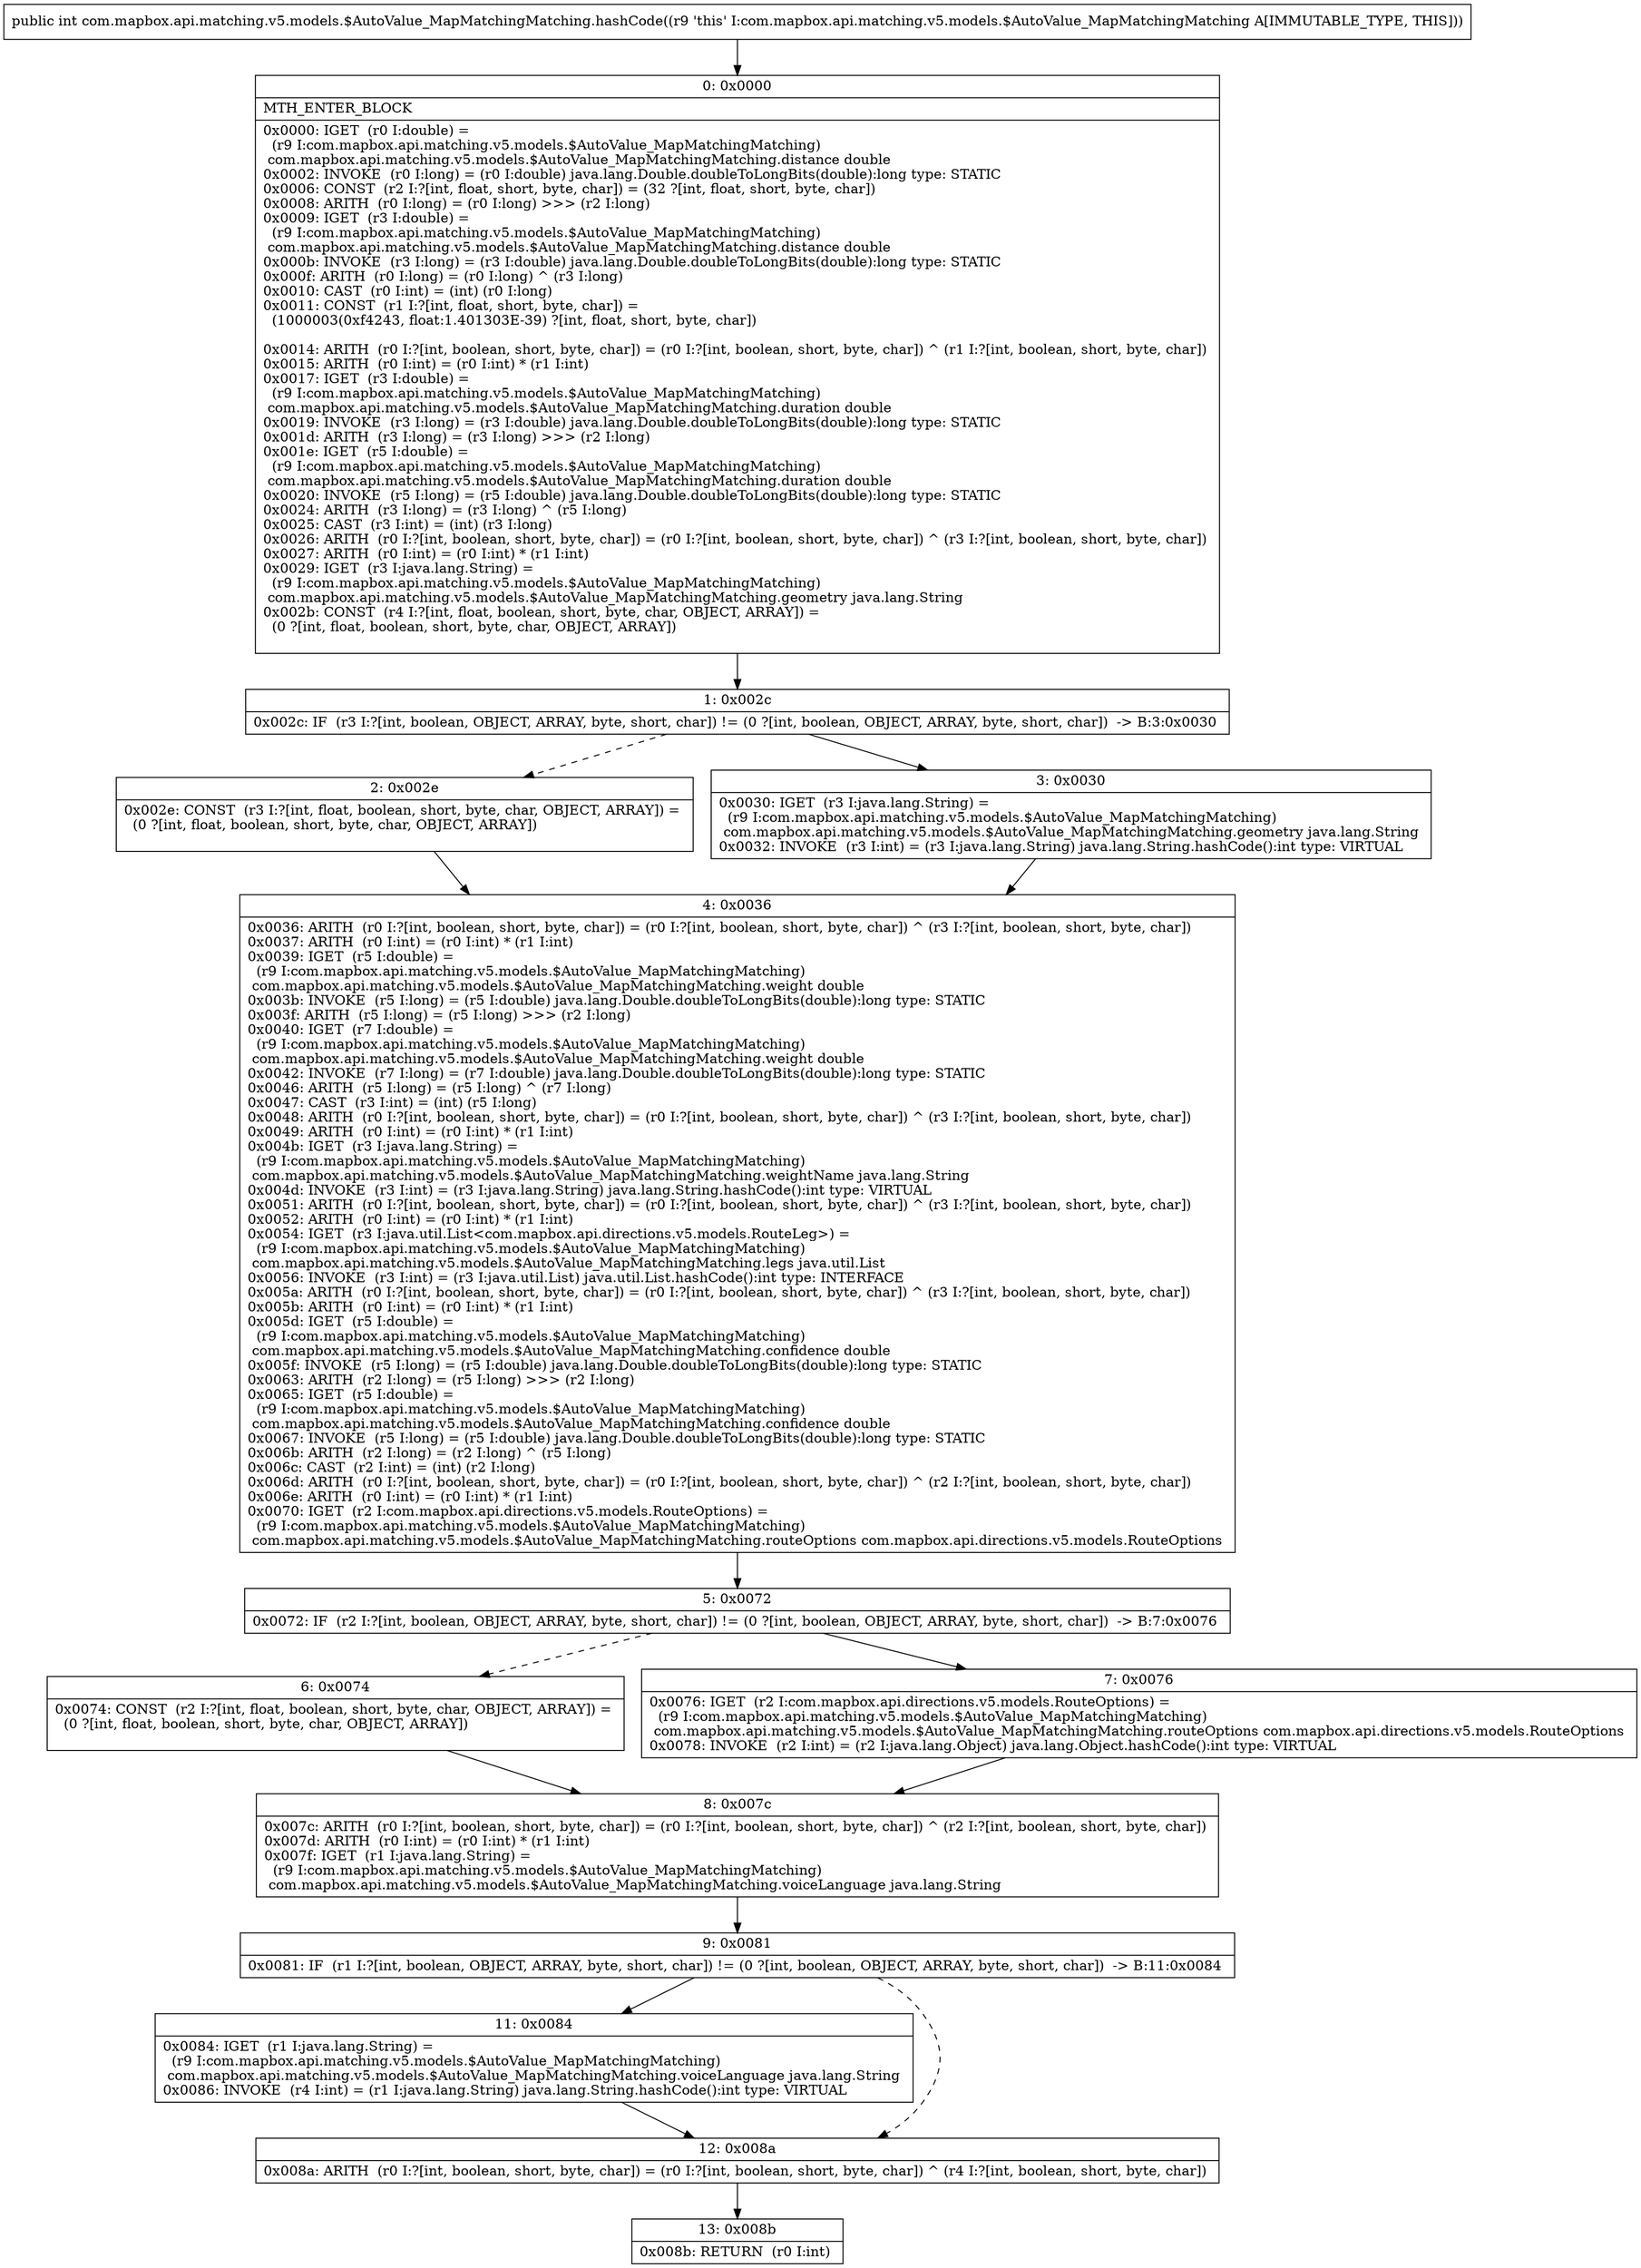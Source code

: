 digraph "CFG forcom.mapbox.api.matching.v5.models.$AutoValue_MapMatchingMatching.hashCode()I" {
Node_0 [shape=record,label="{0\:\ 0x0000|MTH_ENTER_BLOCK\l|0x0000: IGET  (r0 I:double) = \l  (r9 I:com.mapbox.api.matching.v5.models.$AutoValue_MapMatchingMatching)\l com.mapbox.api.matching.v5.models.$AutoValue_MapMatchingMatching.distance double \l0x0002: INVOKE  (r0 I:long) = (r0 I:double) java.lang.Double.doubleToLongBits(double):long type: STATIC \l0x0006: CONST  (r2 I:?[int, float, short, byte, char]) = (32 ?[int, float, short, byte, char]) \l0x0008: ARITH  (r0 I:long) = (r0 I:long) \>\>\> (r2 I:long) \l0x0009: IGET  (r3 I:double) = \l  (r9 I:com.mapbox.api.matching.v5.models.$AutoValue_MapMatchingMatching)\l com.mapbox.api.matching.v5.models.$AutoValue_MapMatchingMatching.distance double \l0x000b: INVOKE  (r3 I:long) = (r3 I:double) java.lang.Double.doubleToLongBits(double):long type: STATIC \l0x000f: ARITH  (r0 I:long) = (r0 I:long) ^ (r3 I:long) \l0x0010: CAST  (r0 I:int) = (int) (r0 I:long) \l0x0011: CONST  (r1 I:?[int, float, short, byte, char]) = \l  (1000003(0xf4243, float:1.401303E\-39) ?[int, float, short, byte, char])\l \l0x0014: ARITH  (r0 I:?[int, boolean, short, byte, char]) = (r0 I:?[int, boolean, short, byte, char]) ^ (r1 I:?[int, boolean, short, byte, char]) \l0x0015: ARITH  (r0 I:int) = (r0 I:int) * (r1 I:int) \l0x0017: IGET  (r3 I:double) = \l  (r9 I:com.mapbox.api.matching.v5.models.$AutoValue_MapMatchingMatching)\l com.mapbox.api.matching.v5.models.$AutoValue_MapMatchingMatching.duration double \l0x0019: INVOKE  (r3 I:long) = (r3 I:double) java.lang.Double.doubleToLongBits(double):long type: STATIC \l0x001d: ARITH  (r3 I:long) = (r3 I:long) \>\>\> (r2 I:long) \l0x001e: IGET  (r5 I:double) = \l  (r9 I:com.mapbox.api.matching.v5.models.$AutoValue_MapMatchingMatching)\l com.mapbox.api.matching.v5.models.$AutoValue_MapMatchingMatching.duration double \l0x0020: INVOKE  (r5 I:long) = (r5 I:double) java.lang.Double.doubleToLongBits(double):long type: STATIC \l0x0024: ARITH  (r3 I:long) = (r3 I:long) ^ (r5 I:long) \l0x0025: CAST  (r3 I:int) = (int) (r3 I:long) \l0x0026: ARITH  (r0 I:?[int, boolean, short, byte, char]) = (r0 I:?[int, boolean, short, byte, char]) ^ (r3 I:?[int, boolean, short, byte, char]) \l0x0027: ARITH  (r0 I:int) = (r0 I:int) * (r1 I:int) \l0x0029: IGET  (r3 I:java.lang.String) = \l  (r9 I:com.mapbox.api.matching.v5.models.$AutoValue_MapMatchingMatching)\l com.mapbox.api.matching.v5.models.$AutoValue_MapMatchingMatching.geometry java.lang.String \l0x002b: CONST  (r4 I:?[int, float, boolean, short, byte, char, OBJECT, ARRAY]) = \l  (0 ?[int, float, boolean, short, byte, char, OBJECT, ARRAY])\l \l}"];
Node_1 [shape=record,label="{1\:\ 0x002c|0x002c: IF  (r3 I:?[int, boolean, OBJECT, ARRAY, byte, short, char]) != (0 ?[int, boolean, OBJECT, ARRAY, byte, short, char])  \-\> B:3:0x0030 \l}"];
Node_2 [shape=record,label="{2\:\ 0x002e|0x002e: CONST  (r3 I:?[int, float, boolean, short, byte, char, OBJECT, ARRAY]) = \l  (0 ?[int, float, boolean, short, byte, char, OBJECT, ARRAY])\l \l}"];
Node_3 [shape=record,label="{3\:\ 0x0030|0x0030: IGET  (r3 I:java.lang.String) = \l  (r9 I:com.mapbox.api.matching.v5.models.$AutoValue_MapMatchingMatching)\l com.mapbox.api.matching.v5.models.$AutoValue_MapMatchingMatching.geometry java.lang.String \l0x0032: INVOKE  (r3 I:int) = (r3 I:java.lang.String) java.lang.String.hashCode():int type: VIRTUAL \l}"];
Node_4 [shape=record,label="{4\:\ 0x0036|0x0036: ARITH  (r0 I:?[int, boolean, short, byte, char]) = (r0 I:?[int, boolean, short, byte, char]) ^ (r3 I:?[int, boolean, short, byte, char]) \l0x0037: ARITH  (r0 I:int) = (r0 I:int) * (r1 I:int) \l0x0039: IGET  (r5 I:double) = \l  (r9 I:com.mapbox.api.matching.v5.models.$AutoValue_MapMatchingMatching)\l com.mapbox.api.matching.v5.models.$AutoValue_MapMatchingMatching.weight double \l0x003b: INVOKE  (r5 I:long) = (r5 I:double) java.lang.Double.doubleToLongBits(double):long type: STATIC \l0x003f: ARITH  (r5 I:long) = (r5 I:long) \>\>\> (r2 I:long) \l0x0040: IGET  (r7 I:double) = \l  (r9 I:com.mapbox.api.matching.v5.models.$AutoValue_MapMatchingMatching)\l com.mapbox.api.matching.v5.models.$AutoValue_MapMatchingMatching.weight double \l0x0042: INVOKE  (r7 I:long) = (r7 I:double) java.lang.Double.doubleToLongBits(double):long type: STATIC \l0x0046: ARITH  (r5 I:long) = (r5 I:long) ^ (r7 I:long) \l0x0047: CAST  (r3 I:int) = (int) (r5 I:long) \l0x0048: ARITH  (r0 I:?[int, boolean, short, byte, char]) = (r0 I:?[int, boolean, short, byte, char]) ^ (r3 I:?[int, boolean, short, byte, char]) \l0x0049: ARITH  (r0 I:int) = (r0 I:int) * (r1 I:int) \l0x004b: IGET  (r3 I:java.lang.String) = \l  (r9 I:com.mapbox.api.matching.v5.models.$AutoValue_MapMatchingMatching)\l com.mapbox.api.matching.v5.models.$AutoValue_MapMatchingMatching.weightName java.lang.String \l0x004d: INVOKE  (r3 I:int) = (r3 I:java.lang.String) java.lang.String.hashCode():int type: VIRTUAL \l0x0051: ARITH  (r0 I:?[int, boolean, short, byte, char]) = (r0 I:?[int, boolean, short, byte, char]) ^ (r3 I:?[int, boolean, short, byte, char]) \l0x0052: ARITH  (r0 I:int) = (r0 I:int) * (r1 I:int) \l0x0054: IGET  (r3 I:java.util.List\<com.mapbox.api.directions.v5.models.RouteLeg\>) = \l  (r9 I:com.mapbox.api.matching.v5.models.$AutoValue_MapMatchingMatching)\l com.mapbox.api.matching.v5.models.$AutoValue_MapMatchingMatching.legs java.util.List \l0x0056: INVOKE  (r3 I:int) = (r3 I:java.util.List) java.util.List.hashCode():int type: INTERFACE \l0x005a: ARITH  (r0 I:?[int, boolean, short, byte, char]) = (r0 I:?[int, boolean, short, byte, char]) ^ (r3 I:?[int, boolean, short, byte, char]) \l0x005b: ARITH  (r0 I:int) = (r0 I:int) * (r1 I:int) \l0x005d: IGET  (r5 I:double) = \l  (r9 I:com.mapbox.api.matching.v5.models.$AutoValue_MapMatchingMatching)\l com.mapbox.api.matching.v5.models.$AutoValue_MapMatchingMatching.confidence double \l0x005f: INVOKE  (r5 I:long) = (r5 I:double) java.lang.Double.doubleToLongBits(double):long type: STATIC \l0x0063: ARITH  (r2 I:long) = (r5 I:long) \>\>\> (r2 I:long) \l0x0065: IGET  (r5 I:double) = \l  (r9 I:com.mapbox.api.matching.v5.models.$AutoValue_MapMatchingMatching)\l com.mapbox.api.matching.v5.models.$AutoValue_MapMatchingMatching.confidence double \l0x0067: INVOKE  (r5 I:long) = (r5 I:double) java.lang.Double.doubleToLongBits(double):long type: STATIC \l0x006b: ARITH  (r2 I:long) = (r2 I:long) ^ (r5 I:long) \l0x006c: CAST  (r2 I:int) = (int) (r2 I:long) \l0x006d: ARITH  (r0 I:?[int, boolean, short, byte, char]) = (r0 I:?[int, boolean, short, byte, char]) ^ (r2 I:?[int, boolean, short, byte, char]) \l0x006e: ARITH  (r0 I:int) = (r0 I:int) * (r1 I:int) \l0x0070: IGET  (r2 I:com.mapbox.api.directions.v5.models.RouteOptions) = \l  (r9 I:com.mapbox.api.matching.v5.models.$AutoValue_MapMatchingMatching)\l com.mapbox.api.matching.v5.models.$AutoValue_MapMatchingMatching.routeOptions com.mapbox.api.directions.v5.models.RouteOptions \l}"];
Node_5 [shape=record,label="{5\:\ 0x0072|0x0072: IF  (r2 I:?[int, boolean, OBJECT, ARRAY, byte, short, char]) != (0 ?[int, boolean, OBJECT, ARRAY, byte, short, char])  \-\> B:7:0x0076 \l}"];
Node_6 [shape=record,label="{6\:\ 0x0074|0x0074: CONST  (r2 I:?[int, float, boolean, short, byte, char, OBJECT, ARRAY]) = \l  (0 ?[int, float, boolean, short, byte, char, OBJECT, ARRAY])\l \l}"];
Node_7 [shape=record,label="{7\:\ 0x0076|0x0076: IGET  (r2 I:com.mapbox.api.directions.v5.models.RouteOptions) = \l  (r9 I:com.mapbox.api.matching.v5.models.$AutoValue_MapMatchingMatching)\l com.mapbox.api.matching.v5.models.$AutoValue_MapMatchingMatching.routeOptions com.mapbox.api.directions.v5.models.RouteOptions \l0x0078: INVOKE  (r2 I:int) = (r2 I:java.lang.Object) java.lang.Object.hashCode():int type: VIRTUAL \l}"];
Node_8 [shape=record,label="{8\:\ 0x007c|0x007c: ARITH  (r0 I:?[int, boolean, short, byte, char]) = (r0 I:?[int, boolean, short, byte, char]) ^ (r2 I:?[int, boolean, short, byte, char]) \l0x007d: ARITH  (r0 I:int) = (r0 I:int) * (r1 I:int) \l0x007f: IGET  (r1 I:java.lang.String) = \l  (r9 I:com.mapbox.api.matching.v5.models.$AutoValue_MapMatchingMatching)\l com.mapbox.api.matching.v5.models.$AutoValue_MapMatchingMatching.voiceLanguage java.lang.String \l}"];
Node_9 [shape=record,label="{9\:\ 0x0081|0x0081: IF  (r1 I:?[int, boolean, OBJECT, ARRAY, byte, short, char]) != (0 ?[int, boolean, OBJECT, ARRAY, byte, short, char])  \-\> B:11:0x0084 \l}"];
Node_11 [shape=record,label="{11\:\ 0x0084|0x0084: IGET  (r1 I:java.lang.String) = \l  (r9 I:com.mapbox.api.matching.v5.models.$AutoValue_MapMatchingMatching)\l com.mapbox.api.matching.v5.models.$AutoValue_MapMatchingMatching.voiceLanguage java.lang.String \l0x0086: INVOKE  (r4 I:int) = (r1 I:java.lang.String) java.lang.String.hashCode():int type: VIRTUAL \l}"];
Node_12 [shape=record,label="{12\:\ 0x008a|0x008a: ARITH  (r0 I:?[int, boolean, short, byte, char]) = (r0 I:?[int, boolean, short, byte, char]) ^ (r4 I:?[int, boolean, short, byte, char]) \l}"];
Node_13 [shape=record,label="{13\:\ 0x008b|0x008b: RETURN  (r0 I:int) \l}"];
MethodNode[shape=record,label="{public int com.mapbox.api.matching.v5.models.$AutoValue_MapMatchingMatching.hashCode((r9 'this' I:com.mapbox.api.matching.v5.models.$AutoValue_MapMatchingMatching A[IMMUTABLE_TYPE, THIS])) }"];
MethodNode -> Node_0;
Node_0 -> Node_1;
Node_1 -> Node_2[style=dashed];
Node_1 -> Node_3;
Node_2 -> Node_4;
Node_3 -> Node_4;
Node_4 -> Node_5;
Node_5 -> Node_6[style=dashed];
Node_5 -> Node_7;
Node_6 -> Node_8;
Node_7 -> Node_8;
Node_8 -> Node_9;
Node_9 -> Node_11;
Node_9 -> Node_12[style=dashed];
Node_11 -> Node_12;
Node_12 -> Node_13;
}

